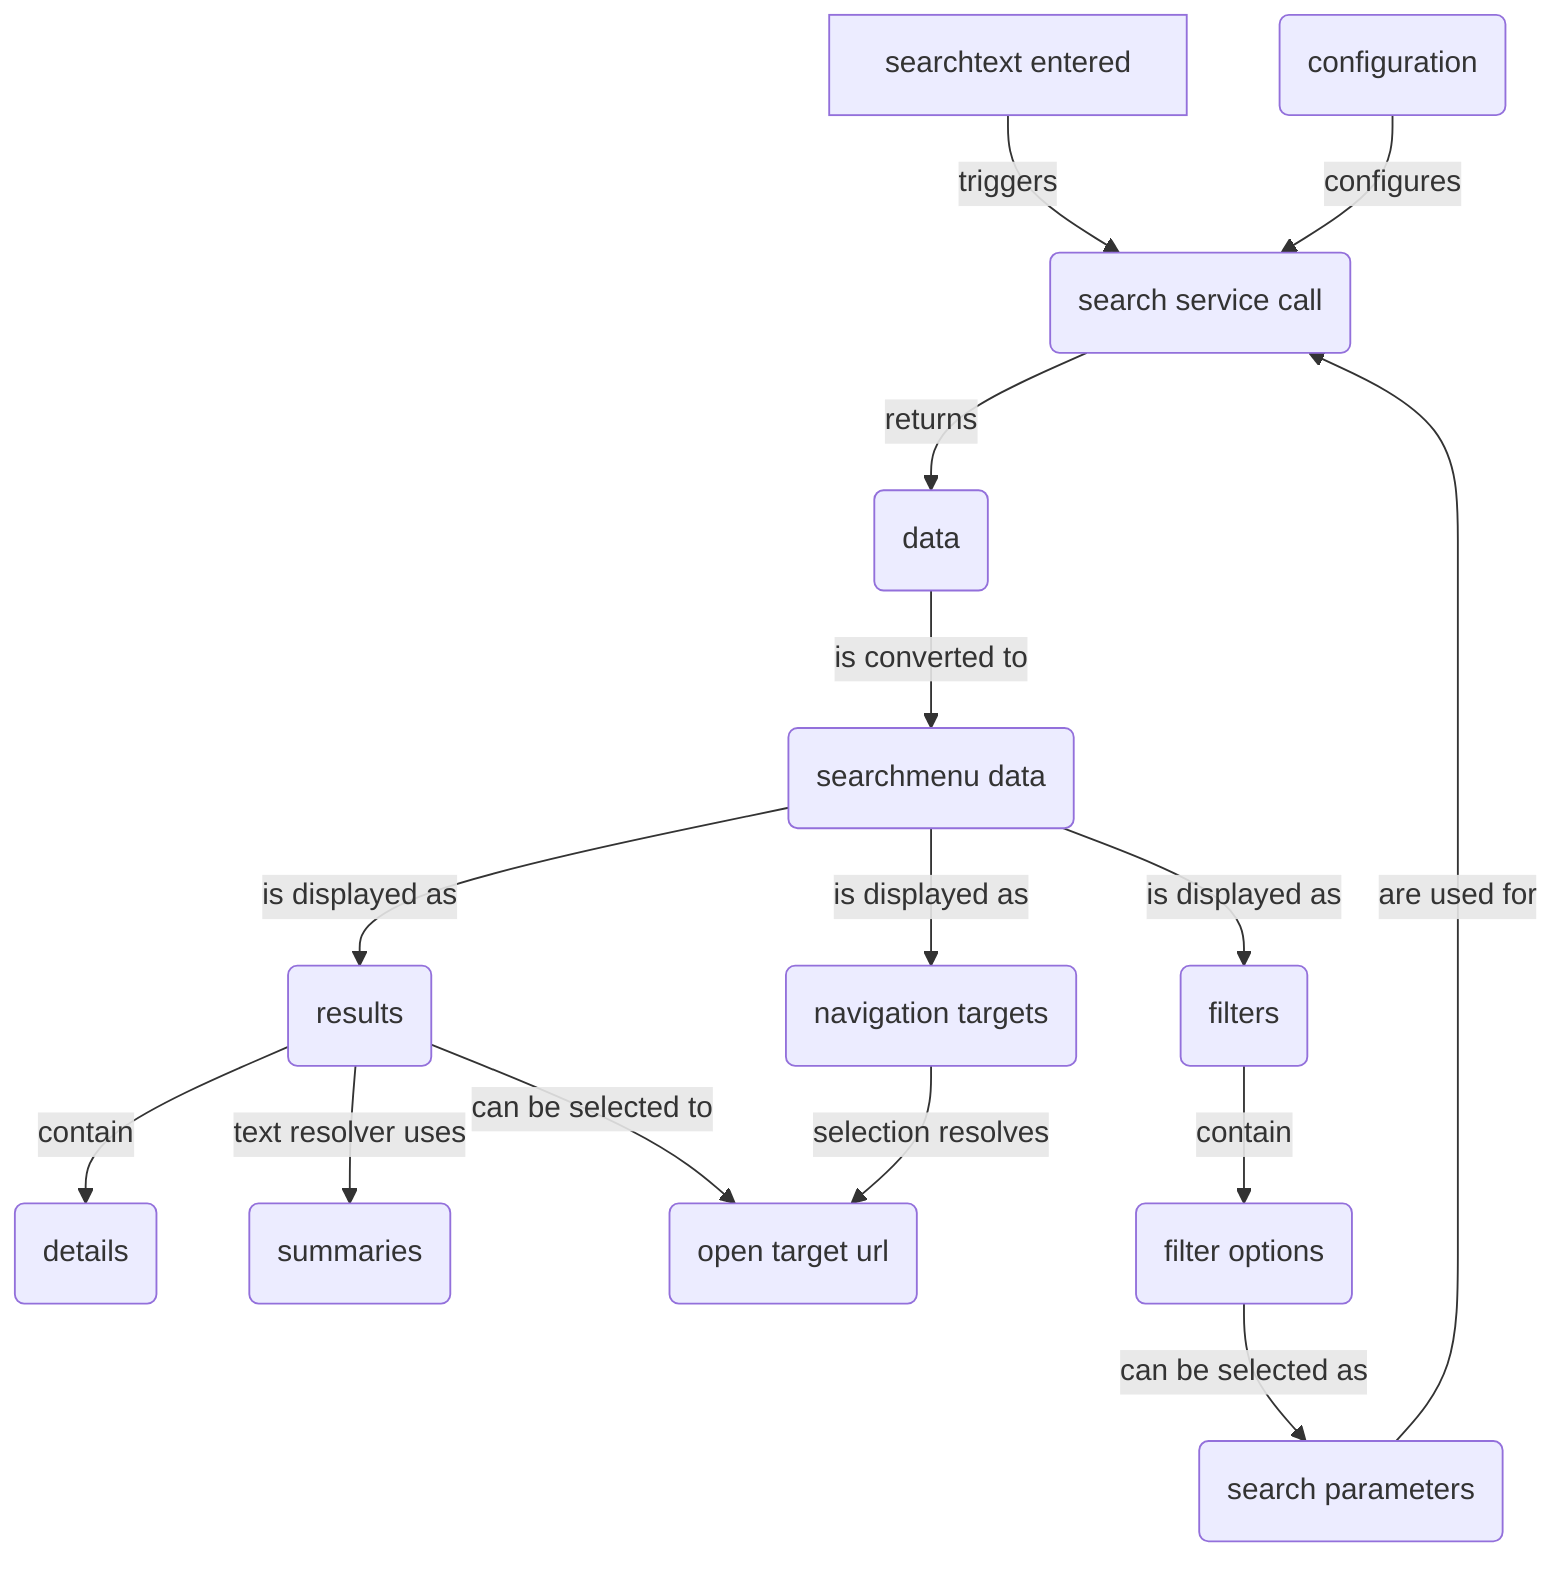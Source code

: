 graph TD
    A[searchtext entered] -->|triggers| B(search service call)
    B -->|returns| C(data)
    C -->|is converted to| D(searchmenu data)
    D -->|is displayed as| E(results)
    E -->|contain| J(details)
    E -->|text resolver uses| L(summaries)
    E -->|can be selected to| I(open target url)
    D -->|is displayed as| G(filters)
    G -->|contain| K(filter options)
    K -->|can be selected as| H(search parameters)
    D -->|is displayed as| F(navigation targets)
    F -->|selection resolves| I
    H -->|are used for| B
    M(configuration) -->|configures| B